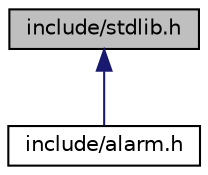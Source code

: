 digraph "include/stdlib.h"
{
 // LATEX_PDF_SIZE
  edge [fontname="Helvetica",fontsize="10",labelfontname="Helvetica",labelfontsize="10"];
  node [fontname="Helvetica",fontsize="10",shape=record];
  Node1 [label="include/stdlib.h",height=0.2,width=0.4,color="black", fillcolor="grey75", style="filled", fontcolor="black",tooltip="A subset of standard C library functions."];
  Node1 -> Node2 [dir="back",color="midnightblue",fontsize="10",style="solid",fontname="Helvetica"];
  Node2 [label="include/alarm.h",height=0.2,width=0.4,color="black", fillcolor="white", style="filled",URL="$alarm_8h.html",tooltip="Header file for the process that executes the alarm."];
}
